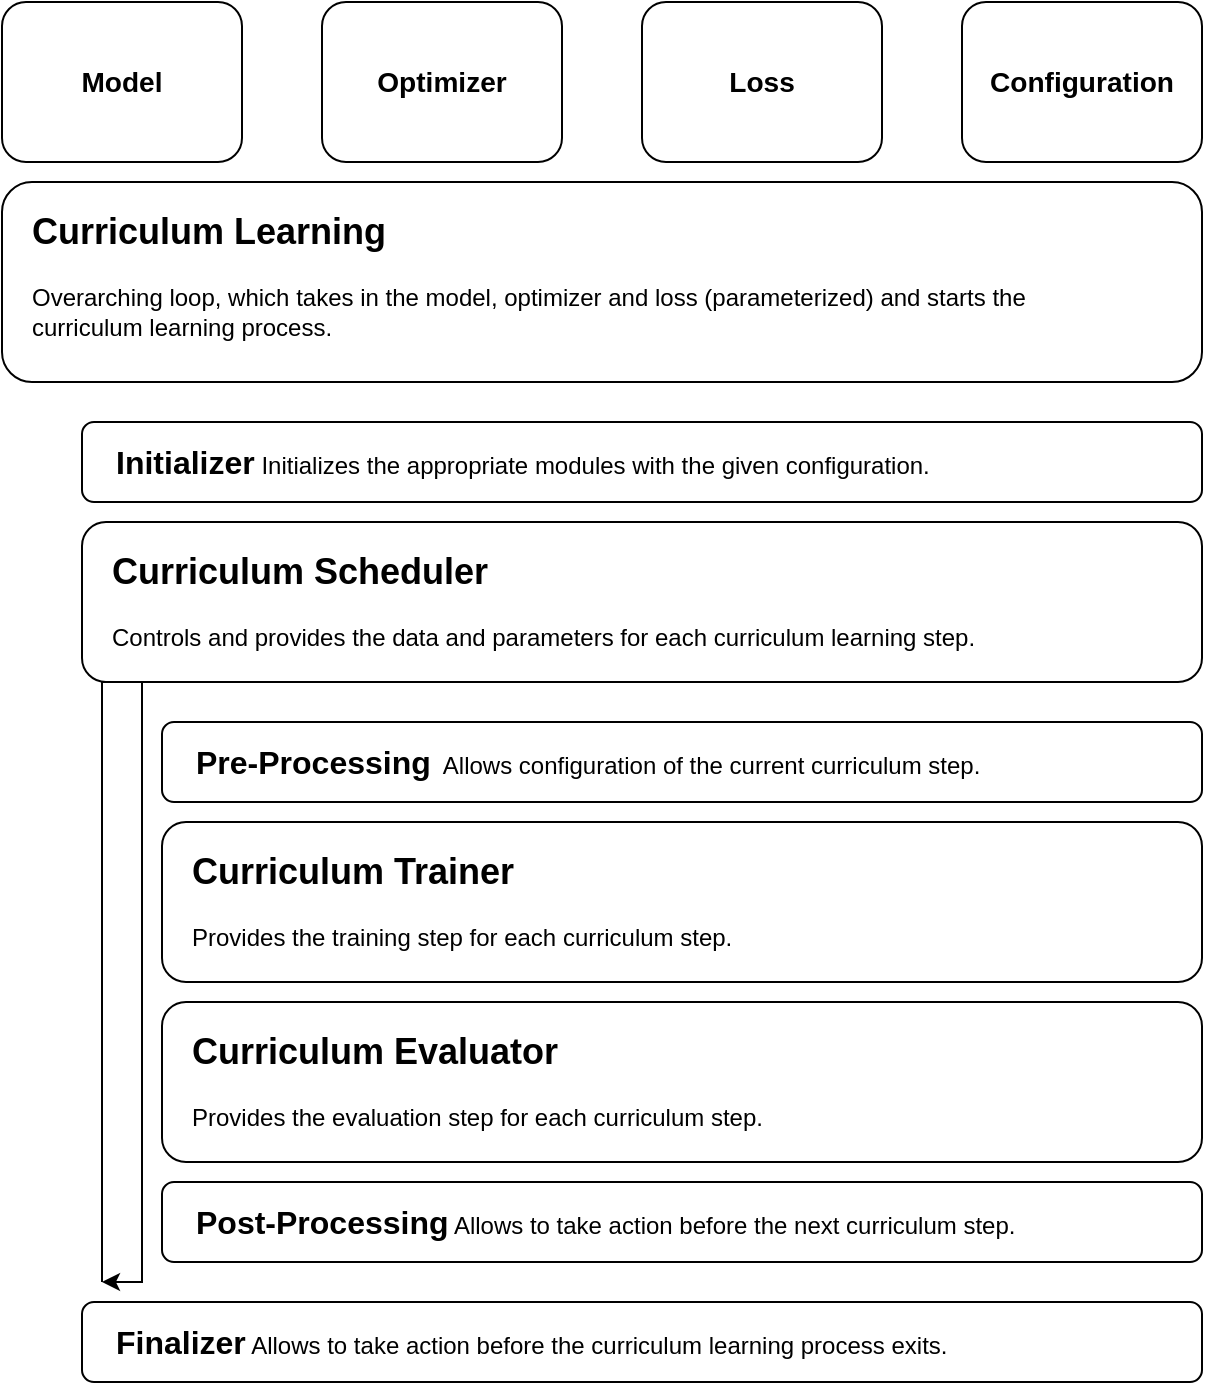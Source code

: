 <mxfile version="22.1.9" type="device">
  <diagram name="Page-1" id="Y-dkQmM2y4cFOkp-MA5m">
    <mxGraphModel dx="1742" dy="854" grid="1" gridSize="10" guides="1" tooltips="1" connect="1" arrows="1" fold="1" page="1" pageScale="1" pageWidth="850" pageHeight="1100" math="0" shadow="0">
      <root>
        <mxCell id="0" />
        <mxCell id="1" parent="0" />
        <mxCell id="4U5hQ_e24mgaDOtEDBLK-4" value="" style="rounded=1;whiteSpace=wrap;html=1;" parent="1" vertex="1">
          <mxGeometry x="80" y="310" width="120" height="80" as="geometry" />
        </mxCell>
        <mxCell id="4U5hQ_e24mgaDOtEDBLK-5" value="" style="rounded=1;whiteSpace=wrap;html=1;" parent="1" vertex="1">
          <mxGeometry x="240" y="310" width="120" height="80" as="geometry" />
        </mxCell>
        <mxCell id="4U5hQ_e24mgaDOtEDBLK-6" value="" style="rounded=1;whiteSpace=wrap;html=1;" parent="1" vertex="1">
          <mxGeometry x="400" y="310" width="120" height="80" as="geometry" />
        </mxCell>
        <mxCell id="4U5hQ_e24mgaDOtEDBLK-7" value="&lt;h3&gt;Model&lt;/h3&gt;" style="text;html=1;strokeColor=none;fillColor=none;align=center;verticalAlign=middle;whiteSpace=wrap;rounded=0;" parent="1" vertex="1">
          <mxGeometry x="110" y="335" width="60" height="30" as="geometry" />
        </mxCell>
        <mxCell id="4U5hQ_e24mgaDOtEDBLK-8" value="&lt;h3&gt;Optimizer&lt;/h3&gt;" style="text;html=1;strokeColor=none;fillColor=none;align=center;verticalAlign=middle;whiteSpace=wrap;rounded=0;" parent="1" vertex="1">
          <mxGeometry x="270" y="335" width="60" height="30" as="geometry" />
        </mxCell>
        <mxCell id="4U5hQ_e24mgaDOtEDBLK-9" value="&lt;h3&gt;Loss&lt;/h3&gt;" style="text;html=1;strokeColor=none;fillColor=none;align=center;verticalAlign=middle;whiteSpace=wrap;rounded=0;" parent="1" vertex="1">
          <mxGeometry x="430" y="335" width="60" height="30" as="geometry" />
        </mxCell>
        <mxCell id="4U5hQ_e24mgaDOtEDBLK-14" value="" style="rounded=1;whiteSpace=wrap;html=1;" parent="1" vertex="1">
          <mxGeometry x="80" y="400" width="600" height="100" as="geometry" />
        </mxCell>
        <mxCell id="4U5hQ_e24mgaDOtEDBLK-15" value="&lt;h2&gt;Curriculum Learning&lt;br&gt;&lt;/h2&gt;&lt;p&gt;Overarching loop, which takes in the model, optimizer and loss (parameterized) and starts the curriculum learning process.&lt;br&gt;&lt;/p&gt;" style="text;html=1;strokeColor=none;fillColor=none;spacing=5;spacingTop=-20;whiteSpace=wrap;overflow=hidden;rounded=0;" parent="1" vertex="1">
          <mxGeometry x="90" y="410" width="550" height="80" as="geometry" />
        </mxCell>
        <mxCell id="4U5hQ_e24mgaDOtEDBLK-17" value="" style="rounded=1;whiteSpace=wrap;html=1;" parent="1" vertex="1">
          <mxGeometry x="120" y="520" width="560" height="40" as="geometry" />
        </mxCell>
        <mxCell id="4U5hQ_e24mgaDOtEDBLK-30" value="" style="endArrow=classic;html=1;rounded=0;" parent="1" edge="1">
          <mxGeometry width="50" height="50" relative="1" as="geometry">
            <mxPoint x="130" y="950" as="sourcePoint" />
            <mxPoint x="130" y="950" as="targetPoint" />
            <Array as="points">
              <mxPoint x="130" y="650" />
              <mxPoint x="150" y="650" />
              <mxPoint x="150" y="950" />
            </Array>
          </mxGeometry>
        </mxCell>
        <mxCell id="MmQ4SgX1ukYeqsRFTVWf-4" value="" style="rounded=1;whiteSpace=wrap;html=1;" vertex="1" parent="1">
          <mxGeometry x="560" y="310" width="120" height="80" as="geometry" />
        </mxCell>
        <mxCell id="MmQ4SgX1ukYeqsRFTVWf-5" value="&lt;h3&gt;Configuration&lt;/h3&gt;" style="text;html=1;strokeColor=none;fillColor=none;align=center;verticalAlign=middle;whiteSpace=wrap;rounded=0;" vertex="1" parent="1">
          <mxGeometry x="590" y="335" width="60" height="30" as="geometry" />
        </mxCell>
        <mxCell id="MmQ4SgX1ukYeqsRFTVWf-7" value="" style="rounded=1;whiteSpace=wrap;html=1;" vertex="1" parent="1">
          <mxGeometry x="120" y="570" width="560" height="80" as="geometry" />
        </mxCell>
        <mxCell id="MmQ4SgX1ukYeqsRFTVWf-8" value="&lt;h2&gt;Curriculum Scheduler&lt;br&gt;&lt;/h2&gt;&lt;p&gt;Controls and provides the data and parameters for each curriculum learning step.&lt;br&gt;&lt;/p&gt;" style="text;html=1;strokeColor=none;fillColor=none;spacing=5;spacingTop=-20;whiteSpace=wrap;overflow=hidden;rounded=0;" vertex="1" parent="1">
          <mxGeometry x="130" y="580" width="510" height="60" as="geometry" />
        </mxCell>
        <mxCell id="MmQ4SgX1ukYeqsRFTVWf-10" value="&lt;font size=&quot;1&quot;&gt;&lt;b style=&quot;font-size: 16px;&quot;&gt;Initializer&lt;/b&gt;&lt;/font&gt; Initializes the appropriate modules with the given configuration." style="text;html=1;strokeColor=none;fillColor=none;align=left;verticalAlign=middle;whiteSpace=wrap;rounded=0;" vertex="1" parent="1">
          <mxGeometry x="135" y="525" width="490" height="30" as="geometry" />
        </mxCell>
        <mxCell id="MmQ4SgX1ukYeqsRFTVWf-11" value="" style="rounded=1;whiteSpace=wrap;html=1;" vertex="1" parent="1">
          <mxGeometry x="160" y="670" width="520" height="40" as="geometry" />
        </mxCell>
        <mxCell id="MmQ4SgX1ukYeqsRFTVWf-12" value="&lt;font size=&quot;1&quot;&gt;&lt;b style=&quot;font-size: 16px;&quot;&gt;Pre-Processing&lt;/b&gt;&lt;/font&gt;&amp;nbsp; Allows configuration of the current curriculum step." style="text;html=1;strokeColor=none;fillColor=none;align=left;verticalAlign=middle;whiteSpace=wrap;rounded=0;" vertex="1" parent="1">
          <mxGeometry x="175" y="675" width="490" height="30" as="geometry" />
        </mxCell>
        <mxCell id="MmQ4SgX1ukYeqsRFTVWf-15" value="" style="rounded=1;whiteSpace=wrap;html=1;" vertex="1" parent="1">
          <mxGeometry x="160" y="720" width="520" height="80" as="geometry" />
        </mxCell>
        <mxCell id="MmQ4SgX1ukYeqsRFTVWf-16" value="&lt;h2&gt;Curriculum Trainer&lt;br&gt;&lt;/h2&gt;&lt;p&gt;Provides the training step for each curriculum step.&lt;br&gt;&lt;/p&gt;" style="text;html=1;strokeColor=none;fillColor=none;spacing=5;spacingTop=-20;whiteSpace=wrap;overflow=hidden;rounded=0;" vertex="1" parent="1">
          <mxGeometry x="170" y="730" width="490" height="60" as="geometry" />
        </mxCell>
        <mxCell id="MmQ4SgX1ukYeqsRFTVWf-18" value="" style="rounded=1;whiteSpace=wrap;html=1;" vertex="1" parent="1">
          <mxGeometry x="160" y="810" width="520" height="80" as="geometry" />
        </mxCell>
        <mxCell id="MmQ4SgX1ukYeqsRFTVWf-19" value="&lt;h2&gt;Curriculum Evaluator&lt;br&gt;&lt;/h2&gt;&lt;p&gt;Provides the evaluation step for each curriculum step.&lt;br&gt;&lt;/p&gt;" style="text;html=1;strokeColor=none;fillColor=none;spacing=5;spacingTop=-20;whiteSpace=wrap;overflow=hidden;rounded=0;" vertex="1" parent="1">
          <mxGeometry x="170" y="820" width="490" height="60" as="geometry" />
        </mxCell>
        <mxCell id="MmQ4SgX1ukYeqsRFTVWf-20" value="" style="rounded=1;whiteSpace=wrap;html=1;" vertex="1" parent="1">
          <mxGeometry x="160" y="900" width="520" height="40" as="geometry" />
        </mxCell>
        <mxCell id="MmQ4SgX1ukYeqsRFTVWf-21" value="&lt;font size=&quot;1&quot;&gt;&lt;b style=&quot;font-size: 16px;&quot;&gt;Post-Processing&lt;/b&gt;&lt;/font&gt; Allows to take action before the next curriculum step.&amp;nbsp; " style="text;html=1;strokeColor=none;fillColor=none;align=left;verticalAlign=middle;whiteSpace=wrap;rounded=0;" vertex="1" parent="1">
          <mxGeometry x="175" y="905" width="490" height="30" as="geometry" />
        </mxCell>
        <mxCell id="MmQ4SgX1ukYeqsRFTVWf-22" value="" style="rounded=1;whiteSpace=wrap;html=1;" vertex="1" parent="1">
          <mxGeometry x="120" y="960" width="560" height="40" as="geometry" />
        </mxCell>
        <mxCell id="MmQ4SgX1ukYeqsRFTVWf-23" value="&lt;font size=&quot;1&quot;&gt;&lt;b style=&quot;font-size: 16px;&quot;&gt;Finalizer&lt;/b&gt;&lt;/font&gt; Allows to take action before the curriculum learning process exits." style="text;html=1;strokeColor=none;fillColor=none;align=left;verticalAlign=middle;whiteSpace=wrap;rounded=0;" vertex="1" parent="1">
          <mxGeometry x="135" y="965" width="490" height="30" as="geometry" />
        </mxCell>
      </root>
    </mxGraphModel>
  </diagram>
</mxfile>
